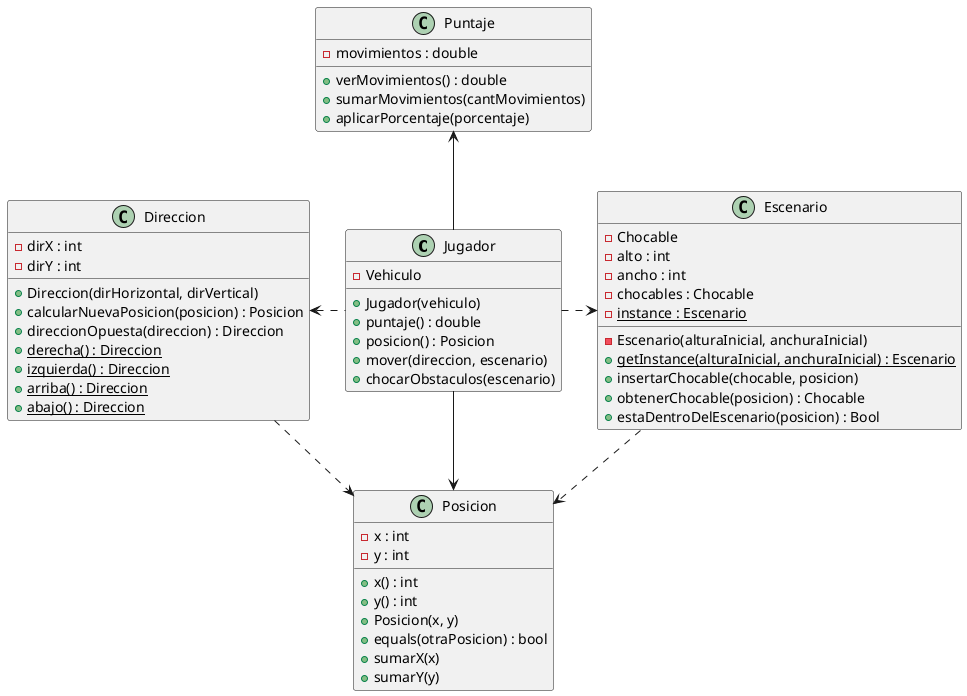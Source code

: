 @startuml

class Jugador {
    - Vehiculo
    + Jugador(vehiculo)
    + puntaje() : double
    + posicion() : Posicion
    + mover(direccion, escenario)
    + chocarObstaculos(escenario)
}

class Puntaje {
    - movimientos : double
    + verMovimientos() : double
    + sumarMovimientos(cantMovimientos)
    + aplicarPorcentaje(porcentaje)

}

class Direccion{
    - dirX : int
    - dirY : int
    + Direccion(dirHorizontal, dirVertical)
    + calcularNuevaPosicion(posicion) : Posicion
    + direccionOpuesta(direccion) : Direccion
    + derecha() : Direccion {static}
    + izquierda() : Direccion {static}
    + arriba() : Direccion {static}
    + abajo() : Direccion {static}
}

class Escenario {
    - Chocable
    - alto : int
    - ancho : int
    - chocables : Chocable
    - {static} instance : Escenario
    - Escenario(alturaInicial, anchuraInicial)
    + {static} getInstance(alturaInicial, anchuraInicial) : Escenario
    + insertarChocable(chocable, posicion)
    + obtenerChocable(posicion) : Chocable
    + estaDentroDelEscenario(posicion) : Bool
}

class Posicion {
    - x : int
    - y : int
    + x() : int
    + y() : int
    + Posicion(x, y)
    + equals(otraPosicion) : bool
    + sumarX(x)
    + sumarY(y)
}

Puntaje <-- Jugador

Posicion <-- Jugador
Jugador .> Escenario

Direccion .> Posicion
Direccion <. Jugador

Escenario ..> Posicion


@enduml